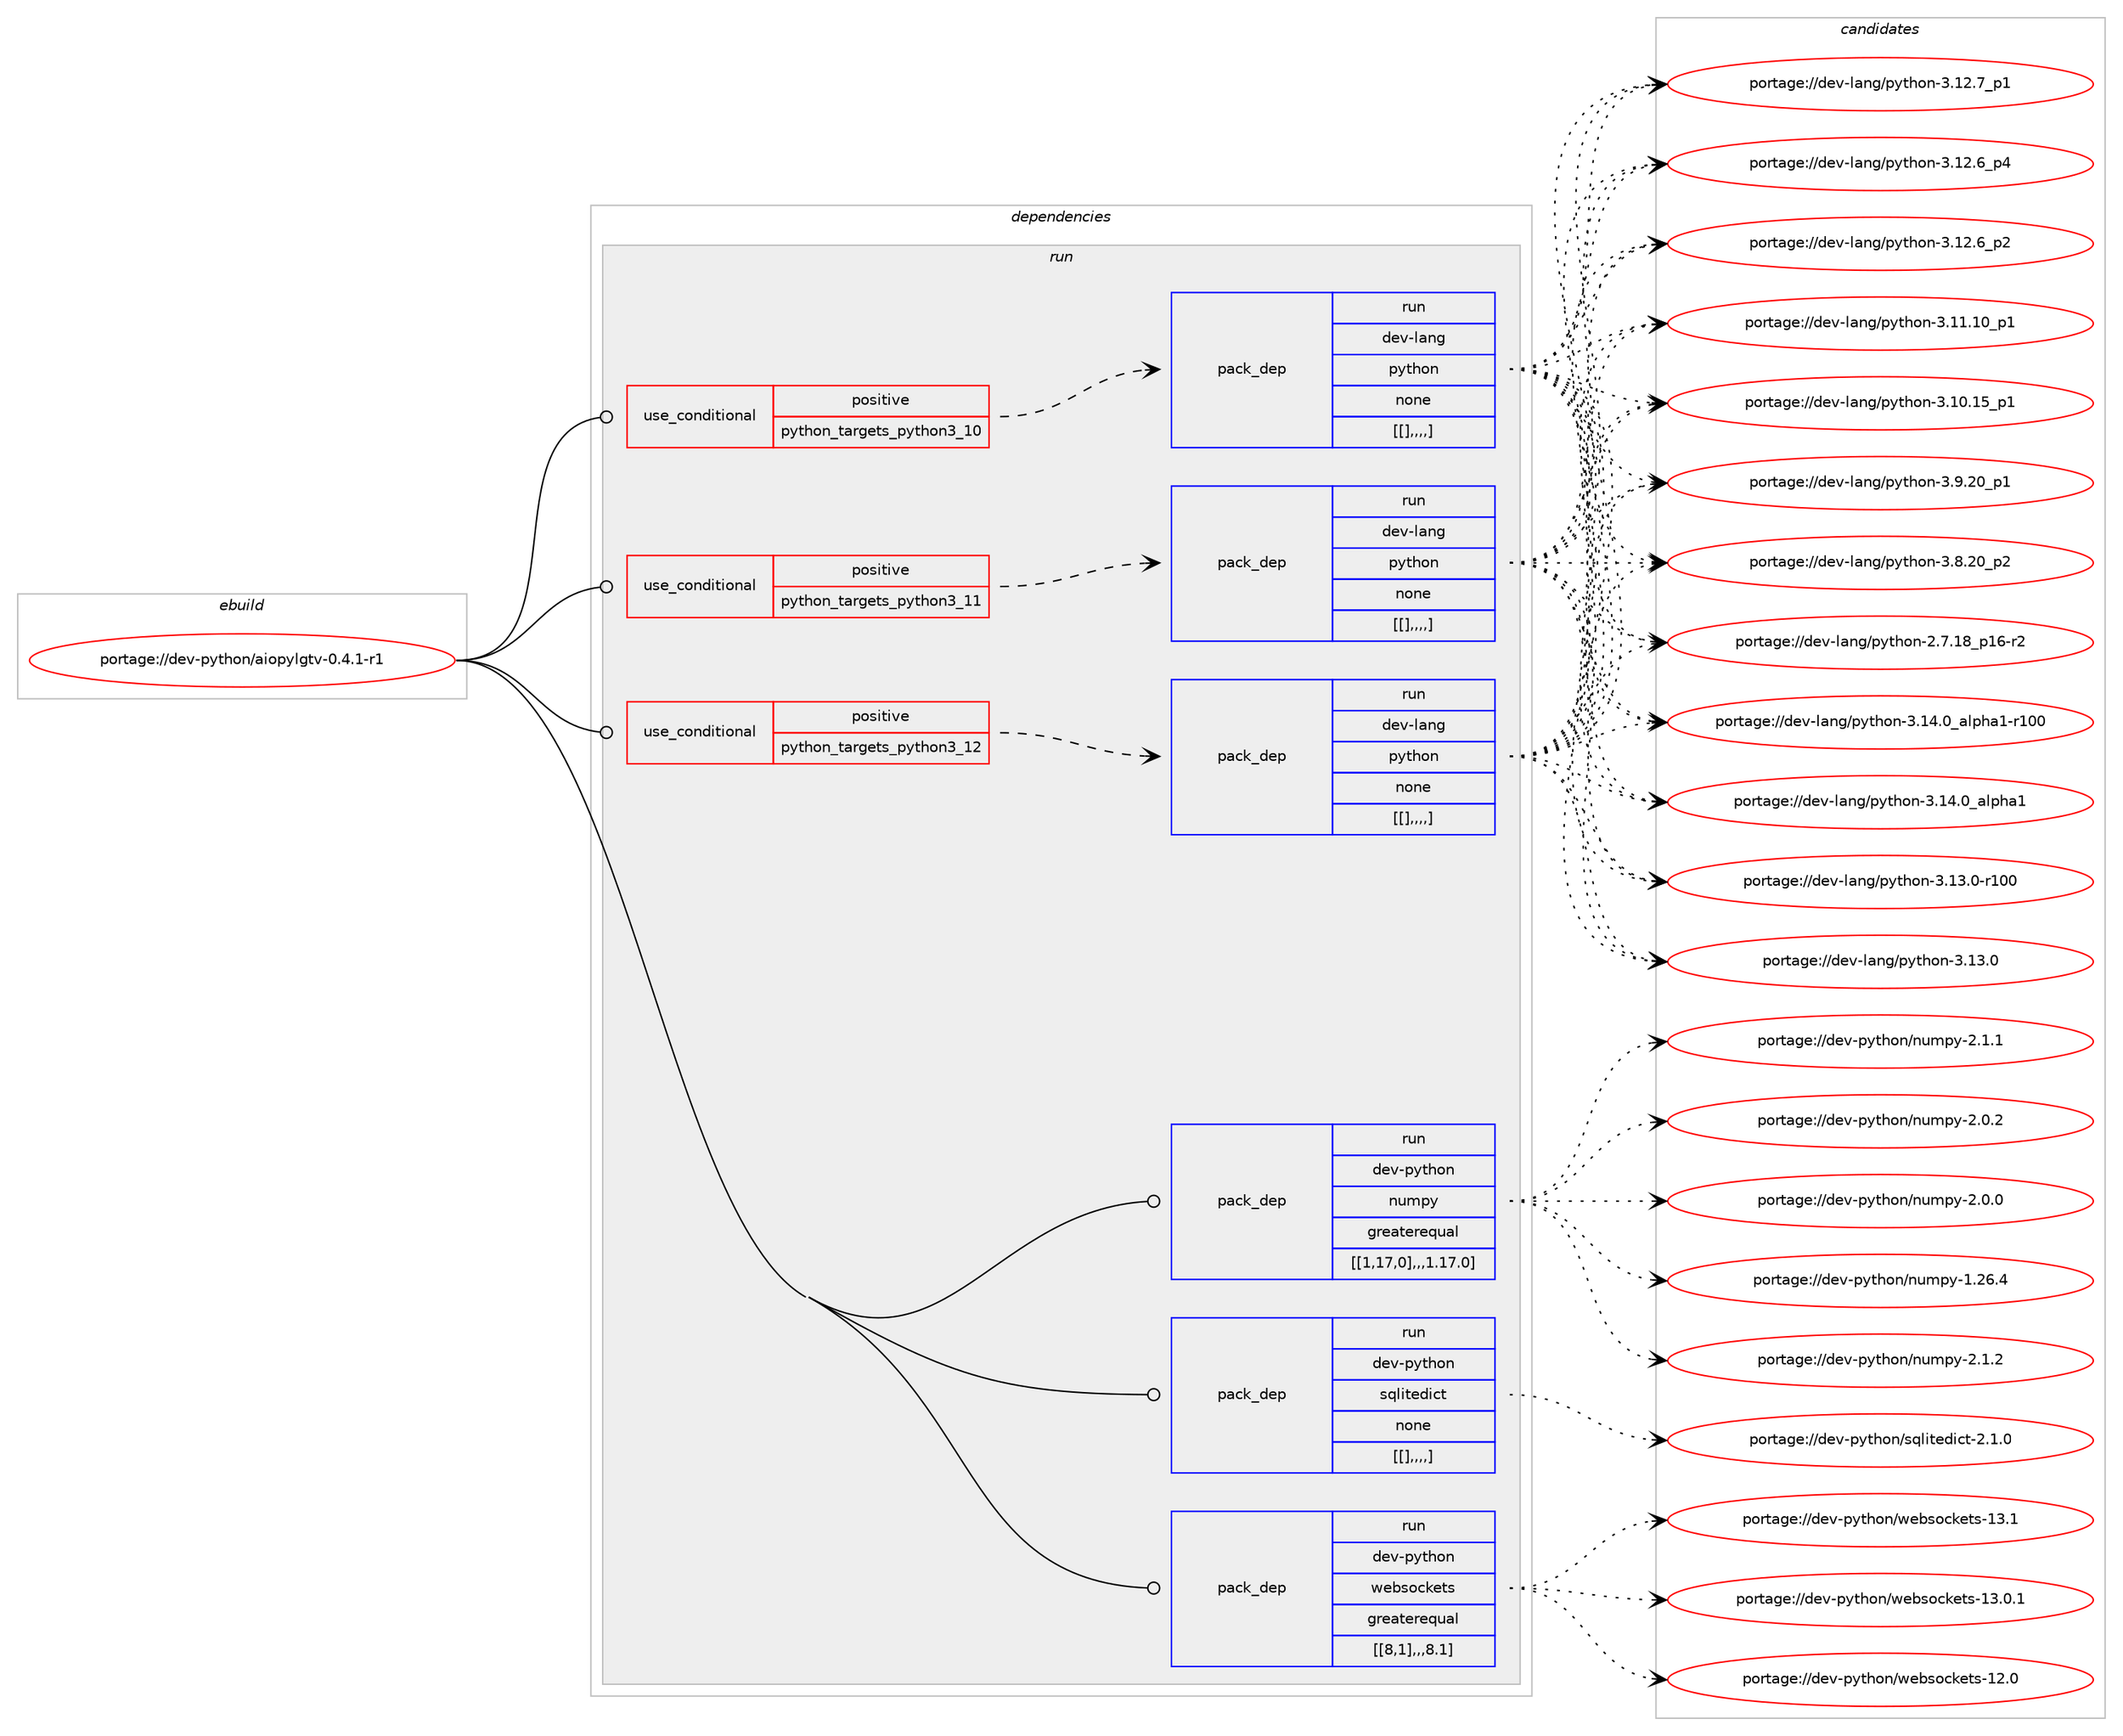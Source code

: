 digraph prolog {

# *************
# Graph options
# *************

newrank=true;
concentrate=true;
compound=true;
graph [rankdir=LR,fontname=Helvetica,fontsize=10,ranksep=1.5];#, ranksep=2.5, nodesep=0.2];
edge  [arrowhead=vee];
node  [fontname=Helvetica,fontsize=10];

# **********
# The ebuild
# **********

subgraph cluster_leftcol {
color=gray;
label=<<i>ebuild</i>>;
id [label="portage://dev-python/aiopylgtv-0.4.1-r1", color=red, width=4, href="../dev-python/aiopylgtv-0.4.1-r1.svg"];
}

# ****************
# The dependencies
# ****************

subgraph cluster_midcol {
color=gray;
label=<<i>dependencies</i>>;
subgraph cluster_compile {
fillcolor="#eeeeee";
style=filled;
label=<<i>compile</i>>;
}
subgraph cluster_compileandrun {
fillcolor="#eeeeee";
style=filled;
label=<<i>compile and run</i>>;
}
subgraph cluster_run {
fillcolor="#eeeeee";
style=filled;
label=<<i>run</i>>;
subgraph cond32729 {
dependency146640 [label=<<TABLE BORDER="0" CELLBORDER="1" CELLSPACING="0" CELLPADDING="4"><TR><TD ROWSPAN="3" CELLPADDING="10">use_conditional</TD></TR><TR><TD>positive</TD></TR><TR><TD>python_targets_python3_10</TD></TR></TABLE>>, shape=none, color=red];
subgraph pack112590 {
dependency146646 [label=<<TABLE BORDER="0" CELLBORDER="1" CELLSPACING="0" CELLPADDING="4" WIDTH="220"><TR><TD ROWSPAN="6" CELLPADDING="30">pack_dep</TD></TR><TR><TD WIDTH="110">run</TD></TR><TR><TD>dev-lang</TD></TR><TR><TD>python</TD></TR><TR><TD>none</TD></TR><TR><TD>[[],,,,]</TD></TR></TABLE>>, shape=none, color=blue];
}
dependency146640:e -> dependency146646:w [weight=20,style="dashed",arrowhead="vee"];
}
id:e -> dependency146640:w [weight=20,style="solid",arrowhead="odot"];
subgraph cond32734 {
dependency146654 [label=<<TABLE BORDER="0" CELLBORDER="1" CELLSPACING="0" CELLPADDING="4"><TR><TD ROWSPAN="3" CELLPADDING="10">use_conditional</TD></TR><TR><TD>positive</TD></TR><TR><TD>python_targets_python3_11</TD></TR></TABLE>>, shape=none, color=red];
subgraph pack112597 {
dependency146659 [label=<<TABLE BORDER="0" CELLBORDER="1" CELLSPACING="0" CELLPADDING="4" WIDTH="220"><TR><TD ROWSPAN="6" CELLPADDING="30">pack_dep</TD></TR><TR><TD WIDTH="110">run</TD></TR><TR><TD>dev-lang</TD></TR><TR><TD>python</TD></TR><TR><TD>none</TD></TR><TR><TD>[[],,,,]</TD></TR></TABLE>>, shape=none, color=blue];
}
dependency146654:e -> dependency146659:w [weight=20,style="dashed",arrowhead="vee"];
}
id:e -> dependency146654:w [weight=20,style="solid",arrowhead="odot"];
subgraph cond32744 {
dependency146675 [label=<<TABLE BORDER="0" CELLBORDER="1" CELLSPACING="0" CELLPADDING="4"><TR><TD ROWSPAN="3" CELLPADDING="10">use_conditional</TD></TR><TR><TD>positive</TD></TR><TR><TD>python_targets_python3_12</TD></TR></TABLE>>, shape=none, color=red];
subgraph pack112613 {
dependency146682 [label=<<TABLE BORDER="0" CELLBORDER="1" CELLSPACING="0" CELLPADDING="4" WIDTH="220"><TR><TD ROWSPAN="6" CELLPADDING="30">pack_dep</TD></TR><TR><TD WIDTH="110">run</TD></TR><TR><TD>dev-lang</TD></TR><TR><TD>python</TD></TR><TR><TD>none</TD></TR><TR><TD>[[],,,,]</TD></TR></TABLE>>, shape=none, color=blue];
}
dependency146675:e -> dependency146682:w [weight=20,style="dashed",arrowhead="vee"];
}
id:e -> dependency146675:w [weight=20,style="solid",arrowhead="odot"];
subgraph pack112617 {
dependency146689 [label=<<TABLE BORDER="0" CELLBORDER="1" CELLSPACING="0" CELLPADDING="4" WIDTH="220"><TR><TD ROWSPAN="6" CELLPADDING="30">pack_dep</TD></TR><TR><TD WIDTH="110">run</TD></TR><TR><TD>dev-python</TD></TR><TR><TD>numpy</TD></TR><TR><TD>greaterequal</TD></TR><TR><TD>[[1,17,0],,,1.17.0]</TD></TR></TABLE>>, shape=none, color=blue];
}
id:e -> dependency146689:w [weight=20,style="solid",arrowhead="odot"];
subgraph pack112620 {
dependency146693 [label=<<TABLE BORDER="0" CELLBORDER="1" CELLSPACING="0" CELLPADDING="4" WIDTH="220"><TR><TD ROWSPAN="6" CELLPADDING="30">pack_dep</TD></TR><TR><TD WIDTH="110">run</TD></TR><TR><TD>dev-python</TD></TR><TR><TD>sqlitedict</TD></TR><TR><TD>none</TD></TR><TR><TD>[[],,,,]</TD></TR></TABLE>>, shape=none, color=blue];
}
id:e -> dependency146693:w [weight=20,style="solid",arrowhead="odot"];
subgraph pack112628 {
dependency146705 [label=<<TABLE BORDER="0" CELLBORDER="1" CELLSPACING="0" CELLPADDING="4" WIDTH="220"><TR><TD ROWSPAN="6" CELLPADDING="30">pack_dep</TD></TR><TR><TD WIDTH="110">run</TD></TR><TR><TD>dev-python</TD></TR><TR><TD>websockets</TD></TR><TR><TD>greaterequal</TD></TR><TR><TD>[[8,1],,,8.1]</TD></TR></TABLE>>, shape=none, color=blue];
}
id:e -> dependency146705:w [weight=20,style="solid",arrowhead="odot"];
}
}

# **************
# The candidates
# **************

subgraph cluster_choices {
rank=same;
color=gray;
label=<<i>candidates</i>>;

subgraph choice112442 {
color=black;
nodesep=1;
choice100101118451089711010347112121116104111110455146495246489597108112104974945114494848 [label="portage://dev-lang/python-3.14.0_alpha1-r100", color=red, width=4,href="../dev-lang/python-3.14.0_alpha1-r100.svg"];
choice1001011184510897110103471121211161041111104551464952464895971081121049749 [label="portage://dev-lang/python-3.14.0_alpha1", color=red, width=4,href="../dev-lang/python-3.14.0_alpha1.svg"];
choice1001011184510897110103471121211161041111104551464951464845114494848 [label="portage://dev-lang/python-3.13.0-r100", color=red, width=4,href="../dev-lang/python-3.13.0-r100.svg"];
choice10010111845108971101034711212111610411111045514649514648 [label="portage://dev-lang/python-3.13.0", color=red, width=4,href="../dev-lang/python-3.13.0.svg"];
choice100101118451089711010347112121116104111110455146495046559511249 [label="portage://dev-lang/python-3.12.7_p1", color=red, width=4,href="../dev-lang/python-3.12.7_p1.svg"];
choice100101118451089711010347112121116104111110455146495046549511252 [label="portage://dev-lang/python-3.12.6_p4", color=red, width=4,href="../dev-lang/python-3.12.6_p4.svg"];
choice100101118451089711010347112121116104111110455146495046549511250 [label="portage://dev-lang/python-3.12.6_p2", color=red, width=4,href="../dev-lang/python-3.12.6_p2.svg"];
choice10010111845108971101034711212111610411111045514649494649489511249 [label="portage://dev-lang/python-3.11.10_p1", color=red, width=4,href="../dev-lang/python-3.11.10_p1.svg"];
choice10010111845108971101034711212111610411111045514649484649539511249 [label="portage://dev-lang/python-3.10.15_p1", color=red, width=4,href="../dev-lang/python-3.10.15_p1.svg"];
choice100101118451089711010347112121116104111110455146574650489511249 [label="portage://dev-lang/python-3.9.20_p1", color=red, width=4,href="../dev-lang/python-3.9.20_p1.svg"];
choice100101118451089711010347112121116104111110455146564650489511250 [label="portage://dev-lang/python-3.8.20_p2", color=red, width=4,href="../dev-lang/python-3.8.20_p2.svg"];
choice100101118451089711010347112121116104111110455046554649569511249544511450 [label="portage://dev-lang/python-2.7.18_p16-r2", color=red, width=4,href="../dev-lang/python-2.7.18_p16-r2.svg"];
dependency146646:e -> choice100101118451089711010347112121116104111110455146495246489597108112104974945114494848:w [style=dotted,weight="100"];
dependency146646:e -> choice1001011184510897110103471121211161041111104551464952464895971081121049749:w [style=dotted,weight="100"];
dependency146646:e -> choice1001011184510897110103471121211161041111104551464951464845114494848:w [style=dotted,weight="100"];
dependency146646:e -> choice10010111845108971101034711212111610411111045514649514648:w [style=dotted,weight="100"];
dependency146646:e -> choice100101118451089711010347112121116104111110455146495046559511249:w [style=dotted,weight="100"];
dependency146646:e -> choice100101118451089711010347112121116104111110455146495046549511252:w [style=dotted,weight="100"];
dependency146646:e -> choice100101118451089711010347112121116104111110455146495046549511250:w [style=dotted,weight="100"];
dependency146646:e -> choice10010111845108971101034711212111610411111045514649494649489511249:w [style=dotted,weight="100"];
dependency146646:e -> choice10010111845108971101034711212111610411111045514649484649539511249:w [style=dotted,weight="100"];
dependency146646:e -> choice100101118451089711010347112121116104111110455146574650489511249:w [style=dotted,weight="100"];
dependency146646:e -> choice100101118451089711010347112121116104111110455146564650489511250:w [style=dotted,weight="100"];
dependency146646:e -> choice100101118451089711010347112121116104111110455046554649569511249544511450:w [style=dotted,weight="100"];
}
subgraph choice112455 {
color=black;
nodesep=1;
choice100101118451089711010347112121116104111110455146495246489597108112104974945114494848 [label="portage://dev-lang/python-3.14.0_alpha1-r100", color=red, width=4,href="../dev-lang/python-3.14.0_alpha1-r100.svg"];
choice1001011184510897110103471121211161041111104551464952464895971081121049749 [label="portage://dev-lang/python-3.14.0_alpha1", color=red, width=4,href="../dev-lang/python-3.14.0_alpha1.svg"];
choice1001011184510897110103471121211161041111104551464951464845114494848 [label="portage://dev-lang/python-3.13.0-r100", color=red, width=4,href="../dev-lang/python-3.13.0-r100.svg"];
choice10010111845108971101034711212111610411111045514649514648 [label="portage://dev-lang/python-3.13.0", color=red, width=4,href="../dev-lang/python-3.13.0.svg"];
choice100101118451089711010347112121116104111110455146495046559511249 [label="portage://dev-lang/python-3.12.7_p1", color=red, width=4,href="../dev-lang/python-3.12.7_p1.svg"];
choice100101118451089711010347112121116104111110455146495046549511252 [label="portage://dev-lang/python-3.12.6_p4", color=red, width=4,href="../dev-lang/python-3.12.6_p4.svg"];
choice100101118451089711010347112121116104111110455146495046549511250 [label="portage://dev-lang/python-3.12.6_p2", color=red, width=4,href="../dev-lang/python-3.12.6_p2.svg"];
choice10010111845108971101034711212111610411111045514649494649489511249 [label="portage://dev-lang/python-3.11.10_p1", color=red, width=4,href="../dev-lang/python-3.11.10_p1.svg"];
choice10010111845108971101034711212111610411111045514649484649539511249 [label="portage://dev-lang/python-3.10.15_p1", color=red, width=4,href="../dev-lang/python-3.10.15_p1.svg"];
choice100101118451089711010347112121116104111110455146574650489511249 [label="portage://dev-lang/python-3.9.20_p1", color=red, width=4,href="../dev-lang/python-3.9.20_p1.svg"];
choice100101118451089711010347112121116104111110455146564650489511250 [label="portage://dev-lang/python-3.8.20_p2", color=red, width=4,href="../dev-lang/python-3.8.20_p2.svg"];
choice100101118451089711010347112121116104111110455046554649569511249544511450 [label="portage://dev-lang/python-2.7.18_p16-r2", color=red, width=4,href="../dev-lang/python-2.7.18_p16-r2.svg"];
dependency146659:e -> choice100101118451089711010347112121116104111110455146495246489597108112104974945114494848:w [style=dotted,weight="100"];
dependency146659:e -> choice1001011184510897110103471121211161041111104551464952464895971081121049749:w [style=dotted,weight="100"];
dependency146659:e -> choice1001011184510897110103471121211161041111104551464951464845114494848:w [style=dotted,weight="100"];
dependency146659:e -> choice10010111845108971101034711212111610411111045514649514648:w [style=dotted,weight="100"];
dependency146659:e -> choice100101118451089711010347112121116104111110455146495046559511249:w [style=dotted,weight="100"];
dependency146659:e -> choice100101118451089711010347112121116104111110455146495046549511252:w [style=dotted,weight="100"];
dependency146659:e -> choice100101118451089711010347112121116104111110455146495046549511250:w [style=dotted,weight="100"];
dependency146659:e -> choice10010111845108971101034711212111610411111045514649494649489511249:w [style=dotted,weight="100"];
dependency146659:e -> choice10010111845108971101034711212111610411111045514649484649539511249:w [style=dotted,weight="100"];
dependency146659:e -> choice100101118451089711010347112121116104111110455146574650489511249:w [style=dotted,weight="100"];
dependency146659:e -> choice100101118451089711010347112121116104111110455146564650489511250:w [style=dotted,weight="100"];
dependency146659:e -> choice100101118451089711010347112121116104111110455046554649569511249544511450:w [style=dotted,weight="100"];
}
subgraph choice112459 {
color=black;
nodesep=1;
choice100101118451089711010347112121116104111110455146495246489597108112104974945114494848 [label="portage://dev-lang/python-3.14.0_alpha1-r100", color=red, width=4,href="../dev-lang/python-3.14.0_alpha1-r100.svg"];
choice1001011184510897110103471121211161041111104551464952464895971081121049749 [label="portage://dev-lang/python-3.14.0_alpha1", color=red, width=4,href="../dev-lang/python-3.14.0_alpha1.svg"];
choice1001011184510897110103471121211161041111104551464951464845114494848 [label="portage://dev-lang/python-3.13.0-r100", color=red, width=4,href="../dev-lang/python-3.13.0-r100.svg"];
choice10010111845108971101034711212111610411111045514649514648 [label="portage://dev-lang/python-3.13.0", color=red, width=4,href="../dev-lang/python-3.13.0.svg"];
choice100101118451089711010347112121116104111110455146495046559511249 [label="portage://dev-lang/python-3.12.7_p1", color=red, width=4,href="../dev-lang/python-3.12.7_p1.svg"];
choice100101118451089711010347112121116104111110455146495046549511252 [label="portage://dev-lang/python-3.12.6_p4", color=red, width=4,href="../dev-lang/python-3.12.6_p4.svg"];
choice100101118451089711010347112121116104111110455146495046549511250 [label="portage://dev-lang/python-3.12.6_p2", color=red, width=4,href="../dev-lang/python-3.12.6_p2.svg"];
choice10010111845108971101034711212111610411111045514649494649489511249 [label="portage://dev-lang/python-3.11.10_p1", color=red, width=4,href="../dev-lang/python-3.11.10_p1.svg"];
choice10010111845108971101034711212111610411111045514649484649539511249 [label="portage://dev-lang/python-3.10.15_p1", color=red, width=4,href="../dev-lang/python-3.10.15_p1.svg"];
choice100101118451089711010347112121116104111110455146574650489511249 [label="portage://dev-lang/python-3.9.20_p1", color=red, width=4,href="../dev-lang/python-3.9.20_p1.svg"];
choice100101118451089711010347112121116104111110455146564650489511250 [label="portage://dev-lang/python-3.8.20_p2", color=red, width=4,href="../dev-lang/python-3.8.20_p2.svg"];
choice100101118451089711010347112121116104111110455046554649569511249544511450 [label="portage://dev-lang/python-2.7.18_p16-r2", color=red, width=4,href="../dev-lang/python-2.7.18_p16-r2.svg"];
dependency146682:e -> choice100101118451089711010347112121116104111110455146495246489597108112104974945114494848:w [style=dotted,weight="100"];
dependency146682:e -> choice1001011184510897110103471121211161041111104551464952464895971081121049749:w [style=dotted,weight="100"];
dependency146682:e -> choice1001011184510897110103471121211161041111104551464951464845114494848:w [style=dotted,weight="100"];
dependency146682:e -> choice10010111845108971101034711212111610411111045514649514648:w [style=dotted,weight="100"];
dependency146682:e -> choice100101118451089711010347112121116104111110455146495046559511249:w [style=dotted,weight="100"];
dependency146682:e -> choice100101118451089711010347112121116104111110455146495046549511252:w [style=dotted,weight="100"];
dependency146682:e -> choice100101118451089711010347112121116104111110455146495046549511250:w [style=dotted,weight="100"];
dependency146682:e -> choice10010111845108971101034711212111610411111045514649494649489511249:w [style=dotted,weight="100"];
dependency146682:e -> choice10010111845108971101034711212111610411111045514649484649539511249:w [style=dotted,weight="100"];
dependency146682:e -> choice100101118451089711010347112121116104111110455146574650489511249:w [style=dotted,weight="100"];
dependency146682:e -> choice100101118451089711010347112121116104111110455146564650489511250:w [style=dotted,weight="100"];
dependency146682:e -> choice100101118451089711010347112121116104111110455046554649569511249544511450:w [style=dotted,weight="100"];
}
subgraph choice112466 {
color=black;
nodesep=1;
choice1001011184511212111610411111047110117109112121455046494650 [label="portage://dev-python/numpy-2.1.2", color=red, width=4,href="../dev-python/numpy-2.1.2.svg"];
choice1001011184511212111610411111047110117109112121455046494649 [label="portage://dev-python/numpy-2.1.1", color=red, width=4,href="../dev-python/numpy-2.1.1.svg"];
choice1001011184511212111610411111047110117109112121455046484650 [label="portage://dev-python/numpy-2.0.2", color=red, width=4,href="../dev-python/numpy-2.0.2.svg"];
choice1001011184511212111610411111047110117109112121455046484648 [label="portage://dev-python/numpy-2.0.0", color=red, width=4,href="../dev-python/numpy-2.0.0.svg"];
choice100101118451121211161041111104711011710911212145494650544652 [label="portage://dev-python/numpy-1.26.4", color=red, width=4,href="../dev-python/numpy-1.26.4.svg"];
dependency146689:e -> choice1001011184511212111610411111047110117109112121455046494650:w [style=dotted,weight="100"];
dependency146689:e -> choice1001011184511212111610411111047110117109112121455046494649:w [style=dotted,weight="100"];
dependency146689:e -> choice1001011184511212111610411111047110117109112121455046484650:w [style=dotted,weight="100"];
dependency146689:e -> choice1001011184511212111610411111047110117109112121455046484648:w [style=dotted,weight="100"];
dependency146689:e -> choice100101118451121211161041111104711011710911212145494650544652:w [style=dotted,weight="100"];
}
subgraph choice112469 {
color=black;
nodesep=1;
choice100101118451121211161041111104711511310810511610110010599116455046494648 [label="portage://dev-python/sqlitedict-2.1.0", color=red, width=4,href="../dev-python/sqlitedict-2.1.0.svg"];
dependency146693:e -> choice100101118451121211161041111104711511310810511610110010599116455046494648:w [style=dotted,weight="100"];
}
subgraph choice112472 {
color=black;
nodesep=1;
choice100101118451121211161041111104711910198115111991071011161154549514649 [label="portage://dev-python/websockets-13.1", color=red, width=4,href="../dev-python/websockets-13.1.svg"];
choice1001011184511212111610411111047119101981151119910710111611545495146484649 [label="portage://dev-python/websockets-13.0.1", color=red, width=4,href="../dev-python/websockets-13.0.1.svg"];
choice100101118451121211161041111104711910198115111991071011161154549504648 [label="portage://dev-python/websockets-12.0", color=red, width=4,href="../dev-python/websockets-12.0.svg"];
dependency146705:e -> choice100101118451121211161041111104711910198115111991071011161154549514649:w [style=dotted,weight="100"];
dependency146705:e -> choice1001011184511212111610411111047119101981151119910710111611545495146484649:w [style=dotted,weight="100"];
dependency146705:e -> choice100101118451121211161041111104711910198115111991071011161154549504648:w [style=dotted,weight="100"];
}
}

}
